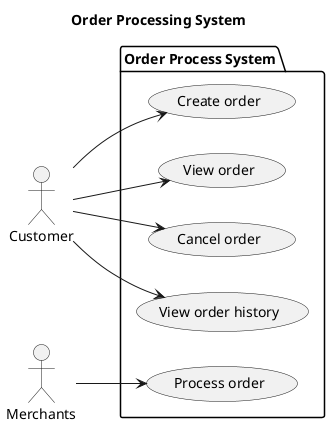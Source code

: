 @startuml Use case Diagram

title Order Processing System

left to right direction
actor Customer as cus
actor Merchants as mer

package "Order Process System" {
    usecase "Create order" as UC1
    usecase "View order" as UC2
    usecase "Cancel order" as UC3
    usecase "View order history" as UC4
    usecase "Process order" as UC5
}

cus --> UC1
cus --> UC2
cus --> UC3
cus --> UC4
mer --> UC5

@enduml
